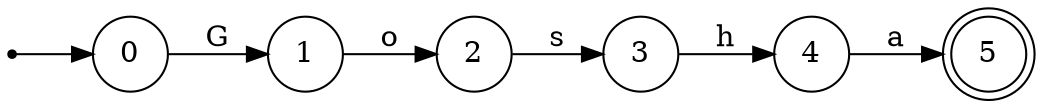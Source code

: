 digraph DFA {
  rankdir=LR;
  node [shape = doublecircle];
  5;
  node [shape = circle];
  start [shape=point];
  start -> 0;
  0 -> 1 [label="G"];
  1 -> 2 [label="o"];
  2 -> 3 [label="s"];
  3 -> 4 [label="h"];
  4 -> 5 [label="a"];
}
